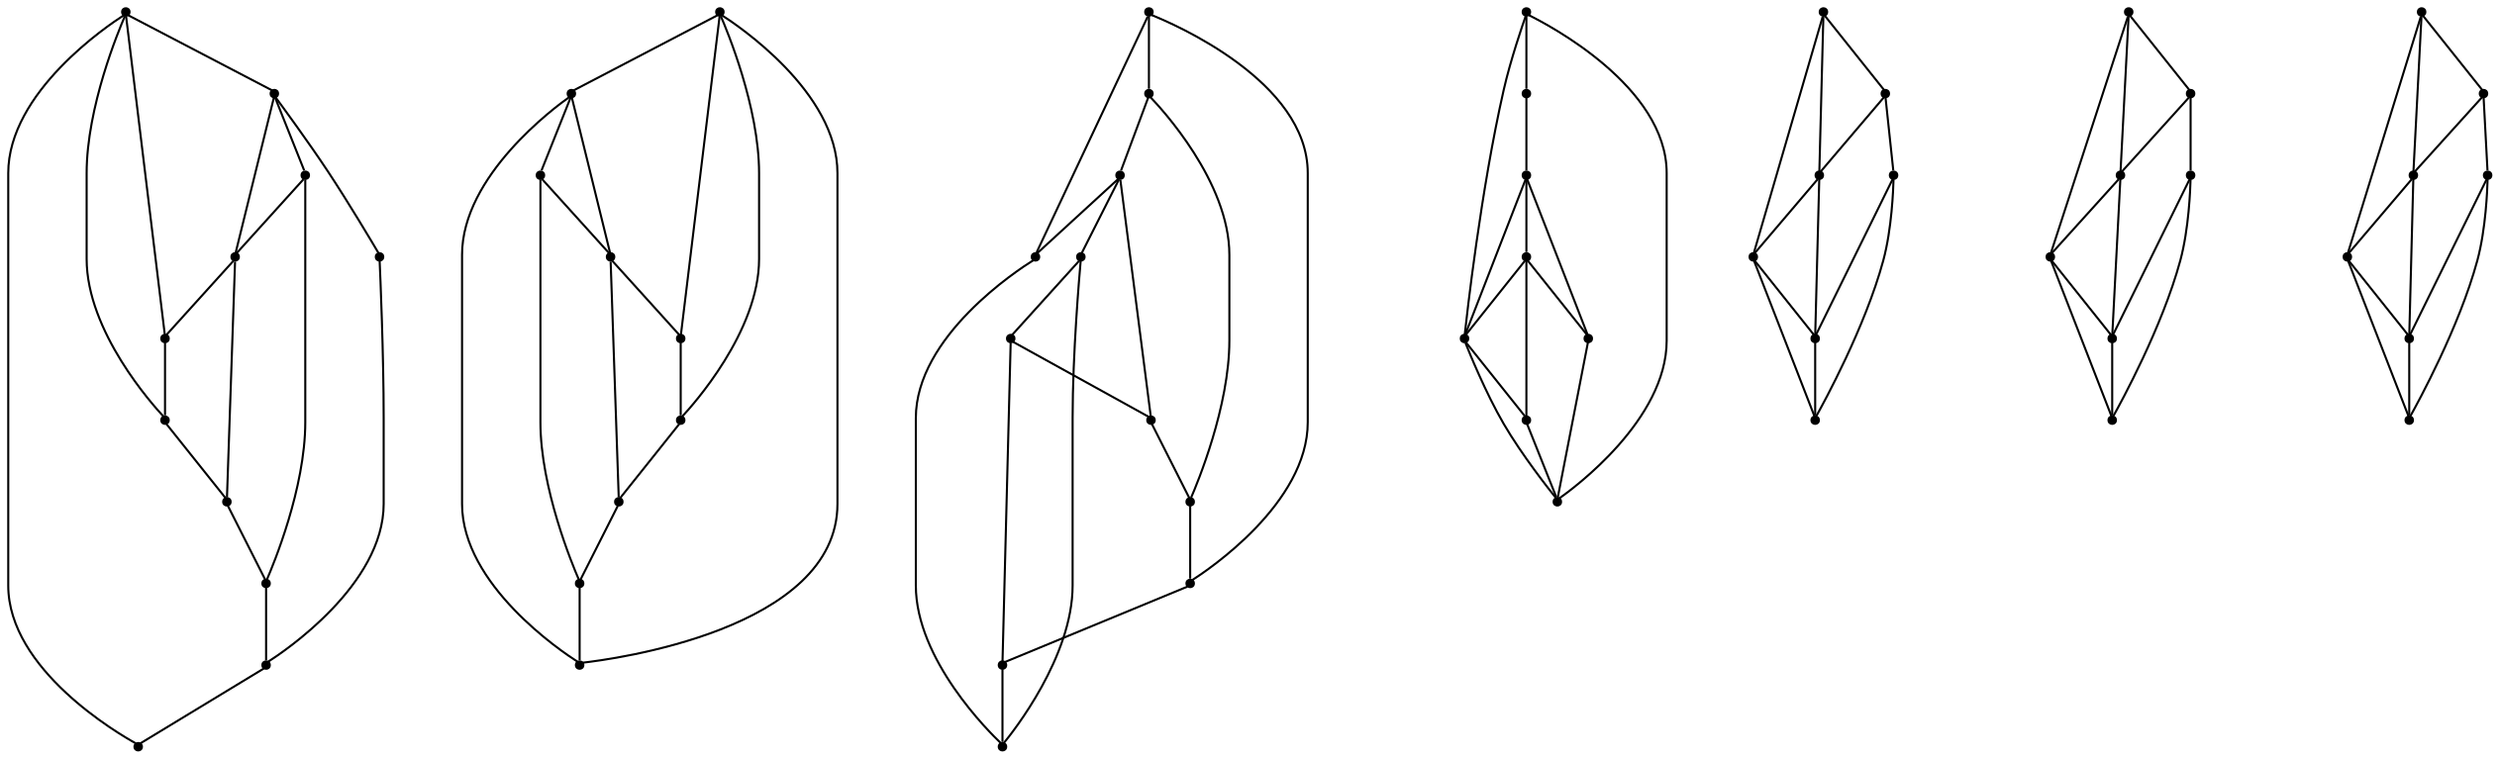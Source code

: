 graph {
  node [shape=point,comment="{\"directed\":false,\"doi\":\"10.1007/978-3-642-36763-2_18\",\"figure\":\"6\"}"]

  v0 [pos="1518.2185715199344,796.1956437041855"]
  v1 [pos="1457.2995860661636,728.8096883757005"]
  v2 [pos="1449.293885591714,776.8173710626252"]
  v3 [pos="1436.4094847295858,868.2698661858122"]
  v4 [pos="1320.9512353305638,839.4527423188866"]
  v5 [pos="1295.3077731963406,691.9285008247906"]
  v6 [pos="1401.1340886583532,709.5565582818476"]
  v7 [pos="1274.542884201481,775.317186618765"]
  v8 [pos="1191.1076911968876,799.383726413467"]
  v9 [pos="1130.188705743117,731.9351998111282"]
  v10 [pos="1122.183005268667,780.0680250457604"]
  v11 [pos="993.9655673492355,842.6408250281681"]
  v12 [pos="968.3220415908547,695.1791548079258"]
  v13 [pos="1074.1484206770247,712.806957910211"]
  v14 [pos="835.2260941562166,845.7037651897421"]
  v15 [pos="872.1277236900087,706.3059042987123"]
  v16 [pos="753.5422197075861,643.8582468640122"]
  v17 [pos="679.7390242641594,842.5782537543143"]
  v18 [pos="650.9683075465352,693.5538278163582"]
  v19 [pos="1821.1868835812843,653.5473831847924"]
  v20 [pos="1623.9822808110878,650.4218717493646"]
  v21 [pos="1752.2621976530638,685.6774779539352"]
  v22 [pos="1785.9114875100515,720.8707672394237"]
  v23 [pos="1749.0098579762596,724.0588499487052"]
  v24 [pos="1708.9811011073816,724.0588499487052"]
  v25 [pos="1724.9926293045958,857.0805454211719"]
  v26 [pos="1660.8213041740207,722.4335229571376"]
  v27 [pos="1455.6734798519187,675.926024714073"]
  v28 [pos="1495.702236720797,772.0667869904016"]
  v29 [pos="1431.65612393194,739.9990091403408"]
  v30 [pos="1399.5079824441084,772.0667869904015"]
  v31 [pos="1401.1340886583532,845.7037651897421"]
  v32 [pos="1348.220930927347,776.8173710626252"]
  v33 [pos="1369.111032263925,746.4374914779858"]
  v34 [pos="1349.8471643899063,675.9260247140729"]
  v35 [pos="1341.8413366671418,730.4347610124963"]
  v36 [pos="1303.3760798416495,760.8148949519075"]
  v37 [pos="1128.6250784514166,679.1138530685827"]
  v38 [pos="1168.7165687394684,775.1922984258292"]
  v39 [pos="1104.5452436088933,743.1868374948505"]
  v40 [pos="1072.522187214465,775.1922984258292"]
  v41 [pos="1074.1484206770244,848.9541648181056"]
  v42 [pos="1021.2351993218608,780.0680250457604"]
  v43 [pos="1042.0627581117371,749.5630029134135"]
  v44 [pos="1022.8613691602629,679.1138530685827"]
  v45 [pos="1014.8556050616559,733.560272447924"]
  v46 [pos="976.3278693136192,764.065294580271"]
  v47 [pos="812.8349716987975,730.4347610124963"]
  v48 [pos="804.8292076001903,778.4426980541928"]
  v49 [pos="811.2088018603954,677.5510973508689"]
  v50 [pos="851.30022852429,773.6918596271975"]
  v51 [pos="787.1915095645741,741.5617648580546"]
  v52 [pos="755.1683895459882,773.6918596271975"]
  v53 [pos="756.669474290987,847.3290921813096"]
  v54 [pos="756.669474290987,711.1816309186435"]
  v55 [pos="703.8188591066823,778.4426980541928"]
  v56 [pos="724.6464178965587,748.0002471956996"]
  v57 [pos="705.3824863983828,677.5510973508689"]
  v58 [pos="697.3767222997758,731.9351998111282"]
  v59 [pos="658.9740716451424,762.4402219434752"]

  v0 -- v5 [id="-1",pos="1518.2185715199344,796.1956437041855 1521.1797988646595,765.3405022285065 1518.3819901681575,733.1768962181837 1506.1064724921284,703.7846126236084 1503.9716275154963,698.6545948206069 1503.9716275154963,698.6545948206069 1503.9716275154963,698.6545948206069 1501.511535846352,693.7454205481889 1501.511535846352,693.7454205481889 1501.511535846352,693.7454205481889 1498.947227807424,688.8279797456886 1498.947227807424,688.8279797456886 1498.947227807424,688.8279797456886 1493.3597543065644,679.0013646707704 1485.270578937636,667.4078105851052 1476.9312333819005,659.5648447864761 1476.1849220158667,658.9230441086244 1476.1849220158667,658.9230441086244 1476.1849220158667,658.9230441086244 1475.5428270196167,658.4938204312737 1475.5428270196167,658.4938204312737 1475.5428270196167,658.4938204312737 1471.210530895493,657.3186377970342 1468.5627479620864,656.6143930227146 1464.1095659389462,654.755695528054 1461.1156675894078,653.5805128938146 1461.1156675894078,653.5805128938146 1461.1156675894078,653.5805128938146 1457.4798014919343,652.1928168477668 1457.4798014919343,652.1928168477668 1457.4798014919343,652.1928168477668 1453.3142006601388,650.5925438012179 1453.3142006601388,650.5925438012179 1453.3142006601388,650.5925438012179 1448.6108484501917,648.8839156218978 1448.6108484501917,648.8839156218978 1448.6108484501917,648.8839156218978 1443.4822323723358,647.1711541775366 1443.4822323723358,647.1711541775366 1443.4822323723358,647.1711541775366 1419.7941950909412,640.3492320214583 1393.1249842914838,636.0943218107085 1368.457262234796,640.2283499161778 1364.717052519224,640.7659287262995 1364.717052519224,640.7659287262995 1364.717052519224,640.7659287262995 1360.5473797413563,641.4035325504173 1360.5473797413563,641.4035325504173 1360.5473797413563,641.4035325504173 1330.1670990904054,646.7543938840023 1307.6884297924353,655.7225616042193 1295.3077731963406,691.9285008247906"]
  v18 -- v58 [id="-2",pos="650.9683075465352,693.5538278163582 697.3767222997758,731.9351998111282 697.3767222997758,731.9351998111282 697.3767222997758,731.9351998111282"]
  v56 -- v53 [id="-3",pos="724.6464178965587,748.0002471956996 756.669474290987,847.3290921813096 756.669474290987,847.3290921813096 756.669474290987,847.3290921813096"]
  v56 -- v51 [id="-4",pos="724.6464178965587,748.0002471956996 787.1915095645741,741.5617648580546 787.1915095645741,741.5617648580546 787.1915095645741,741.5617648580546"]
  v52 -- v55 [id="-6",pos="755.1683895459882,773.6918596271975 703.8188591066823,778.4426980541928 703.8188591066823,778.4426980541928 703.8188591066823,778.4426980541928"]
  v53 -- v51 [id="-7",pos="756.669474290987,847.3290921813096 787.1915095645741,741.5617648580546 787.1915095645741,741.5617648580546 787.1915095645741,741.5617648580546"]
  v54 -- v52 [id="-8",pos="756.669474290987,711.1816309186435 755.1683895459882,773.6918596271975 755.1683895459882,773.6918596271975 755.1683895459882,773.6918596271975"]
  v54 -- v47 [id="-9",pos="756.669474290987,711.1816309186435 812.8349716987975,730.4347610124963 812.8349716987975,730.4347610124963 812.8349716987975,730.4347610124963"]
  v54 -- v16 [id="-10",pos="756.669474290987,711.1816309186435 753.5422197075861,643.8582468640122 753.5422197075861,643.8582468640122 753.5422197075861,643.8582468640122"]
  v53 -- v50 [id="-12",pos="756.669474290987,847.3290921813096 851.30022852429,773.6918596271975 851.30022852429,773.6918596271975 851.30022852429,773.6918596271975"]
  v51 -- v50 [id="-13",pos="787.1915095645741,741.5617648580546 851.30022852429,773.6918596271975 851.30022852429,773.6918596271975 851.30022852429,773.6918596271975"]
  v48 -- v14 [id="-14",pos="804.8292076001903,778.4426980541928 835.2260941562166,845.7037651897421 835.2260941562166,845.7037651897421 835.2260941562166,845.7037651897421"]
  v48 -- v52 [id="-15",pos="804.8292076001903,778.4426980541928 755.1683895459882,773.6918596271975 755.1683895459882,773.6918596271975 755.1683895459882,773.6918596271975"]
  v49 -- v51 [id="-16",pos="811.2088018603954,677.5510973508689 787.1915095645741,741.5617648580546 787.1915095645741,741.5617648580546 787.1915095645741,741.5617648580546"]
  v49 -- v50 [id="-17",pos="811.2088018603954,677.5510973508689 851.30022852429,773.6918596271975 851.30022852429,773.6918596271975 851.30022852429,773.6918596271975"]
  v47 -- v48 [id="-18",pos="812.8349716987975,730.4347610124963 804.8292076001903,778.4426980541928 804.8292076001903,778.4426980541928 804.8292076001903,778.4426980541928"]
  v47 -- v15 [id="-19",pos="812.8349716987975,730.4347610124963 872.1277236900087,706.3059042987123 872.1277236900087,706.3059042987123 872.1277236900087,706.3059042987123"]
  v59 -- v57 [id="-24",pos="658.9740716451424,762.4402219434752 705.3824863983828,677.5510973508689 705.3824863983828,677.5510973508689 705.3824863983828,677.5510973508689"]
  v1 -- v0 [id="-25",pos="1457.2995860661636,728.8096883757005 1501.5698155745094,724.7213169517628 1515.7508767639836,758.3810377295972 1518.2185715199344,796.1956437041855"]
  v12 -- v45 [id="-28",pos="968.3220415908547,695.1791548079258 1014.8556050616559,733.560272447924 1014.8556050616559,733.560272447924 1014.8556050616559,733.560272447924"]
  v46 -- v43 [id="-33",pos="976.3278693136192,764.065294580271 1042.0627581117371,749.5630029134135 1042.0627581117371,749.5630029134135 1042.0627581117371,749.5630029134135"]
  v46 -- v41 [id="-34",pos="976.3278693136192,764.065294580271 1074.1484206770244,848.9541648181056 1074.1484206770244,848.9541648181056 1074.1484206770244,848.9541648181056"]
  v46 -- v44 [id="-35",pos="976.3278693136192,764.065294580271 1022.8613691602629,679.1138530685827 1022.8613691602629,679.1138530685827 1022.8613691602629,679.1138530685827"]
  v45 -- v42 [id="-41",pos="1014.8556050616559,733.560272447924 1021.2351993218608,780.0680250457604 1021.2351993218608,780.0680250457604 1021.2351993218608,780.0680250457604"]
  v45 -- v13 [id="-42",pos="1014.8556050616559,733.560272447924 1074.1484206770247,712.806957910211 1074.1484206770247,712.806957910211 1074.1484206770247,712.806957910211"]
  v42 -- v11 [id="-43",pos="1021.2351993218608,780.0680250457604 993.9655673492355,842.6408250281681 993.9655673492355,842.6408250281681 993.9655673492355,842.6408250281681"]
  v44 -- v43 [id="-44",pos="1022.8613691602629,679.1138530685827 1042.0627581117371,749.5630029134135 1042.0627581117371,749.5630029134135 1042.0627581117371,749.5630029134135"]
  v44 -- v37 [id="-45",pos="1022.8613691602629,679.1138530685827 1128.6250784514166,679.1138530685827 1128.6250784514166,679.1138530685827 1128.6250784514166,679.1138530685827"]
  v2 -- v0 [id="-46",pos="1449.293885591714,776.8173710626252 1466.4737123787656,808.476718737927 1490.1156857702192,819.2326189714826 1518.2185715199344,796.1956437041855"]
  v3 -- v0 [id="-47",pos="1436.4094847295858,868.2698661858122 1471.464773028372,860.7144484566616 1509.6214526905856,844.3617894139188 1518.2185715199344,796.1956437041855"]
  v58 -- v54 [id="-48",pos="697.3767222997758,731.9351998111282 756.669474290987,711.1816309186435 756.669474290987,711.1816309186435 756.669474290987,711.1816309186435"]
  v4 -- v3 [id="-49",pos="1320.9512353305638,839.4527423188866 1330.212908483717,848.5499950857736 1340.3953186303531,857.8431646156113 1351.7868422637844,862.7189548242353 1355.5270519793564,864.2150060030542 1355.5270519793564,864.2150060030542 1355.5270519793564,864.2150060030542 1359.5883091930534,865.7111207705661 1359.5883091930534,865.7111207705661 1359.5883091930534,865.7111207705661 1380.036349884175,872.1621936694133 1405.2128107032502,871.1995244469822 1426.599053219055,869.4492456737858 1436.4094847295858,868.2698661858122 1436.4094847295858,868.2698661858122 1436.4094847295858,868.2698661858122"]
  v13 -- v40 [id="-50",pos="1074.1484206770247,712.806957910211 1072.522187214465,775.1922984258292 1072.522187214465,775.1922984258292 1072.522187214465,775.1922984258292"]
  v13 -- v9 [id="-51",pos="1074.1484206770247,712.806957910211 1130.188705743117,731.9351998111282 1130.188705743117,731.9351998111282 1130.188705743117,731.9351998111282"]
  v41 -- v38 [id="-53",pos="1074.1484206770244,848.9541648181056 1168.7165687394684,775.1922984258292 1168.7165687394684,775.1922984258292 1168.7165687394684,775.1922984258292"]
  v43 -- v41 [id="-54",pos="1042.0627581117371,749.5630029134135 1074.1484206770244,848.9541648181056 1074.1484206770244,848.9541648181056 1074.1484206770244,848.9541648181056"]
  v5 -- v6 [id="-55",pos="1295.3077731963406,691.9285008247906 1341.7715091544205,639.0990783182416 1377.5765127116604,640.9368551329245 1401.1340886583532,709.5565582818476"]
  v39 -- v38 [id="-56",pos="1104.5452436088933,743.1868374948505 1168.7165687394684,775.1922984258292 1168.7165687394684,775.1922984258292 1168.7165687394684,775.1922984258292"]
  v57 -- v49 [id="-57",pos="705.3824863983828,677.5510973508689 811.2088018603954,677.5510973508689 811.2088018603954,677.5510973508689 811.2088018603954,677.5510973508689"]
  v5 -- v7 [id="-59",pos="1295.3077731963406,691.9285008247906 1280.6816292139347,717.2202039663836 1270.9330085722959,740.8115454587387 1274.542884201481,775.317186618765"]
  v10 -- v40 [id="-60",pos="1122.183005268667,780.0680250457604 1072.522187214465,775.1922984258292 1072.522187214465,775.1922984258292 1072.522187214465,775.1922984258292"]
  v7 -- v4 [id="-61",pos="1274.542884201481,775.317186618765 1281.8575308905788,805.3845913662932 1297.0101329632018,821.2288588089741 1320.9512353305638,839.4527423188866"]
  v9 -- v10 [id="-62",pos="1130.188705743117,731.9351998111282 1122.183005268667,780.0680250457604 1122.183005268667,780.0680250457604 1122.183005268667,780.0680250457604"]
  v37 -- v39 [id="-63",pos="1128.6250784514166,679.1138530685827 1104.5452436088933,743.1868374948505 1104.5452436088933,743.1868374948505 1104.5452436088933,743.1868374948505"]
  v37 -- v38 [id="-64",pos="1128.6250784514166,679.1138530685827 1168.7165687394684,775.1922984258292 1168.7165687394684,775.1922984258292 1168.7165687394684,775.1922984258292"]
  v8 -- v12 [id="-65",pos="1191.1076911968876,799.383726413467 1194.1522661877768,768.5452451753384 1191.3544574912748,736.3816391650157 1179.0831390096325,706.9893555704404 1176.9440948386134,701.8593377674389 1176.9440948386134,701.8593377674389 1176.9440948386134,701.8593377674389 1174.4840031694694,696.9460302299798 1174.4840031694694,696.9460302299798 1174.4840031694694,696.9460302299798 1171.9195678822266,692.0327226925206 1171.9195678822266,692.0327226925206 1171.9195678822266,692.0327226925206 1166.3322216296817,682.2061076176024 1158.243046260753,670.6125535319371 1149.9037007050179,662.7695877333081 1149.157389338984,662.1277870554563 1149.157389338984,662.1277870554563 1149.157389338984,662.1277870554563 1148.515294342734,661.6985633781056 1148.515294342734,661.6985633781056 1148.515294342734,661.6985633781056 1144.1829982186105,660.5233807438661 1141.5352152852035,659.8191359695466 1137.0820332620635,657.960438474886 1134.0881349125252,656.7852558406465 1134.0881349125252,656.7852558406465 1134.0881349125252,656.7852558406465 1130.4522688150516,655.3975597945988 1130.4522688150516,655.3975597945988 1130.4522688150516,655.3975597945988 1126.2867952315707,653.7972867480498 1126.2867952315707,653.7972867480498 1126.2867952315707,653.7972867480498 1121.5833157733089,652.0886585687298 1121.5833157733089,652.0886585687298 1121.5833157733089,652.0886585687298 1116.4545724471384,650.3758971243685 1116.4545724471384,650.3758971243685 1116.4545724471384,650.3758971243685 1092.7708616084453,643.5539749682903 1066.0975152387584,639.2990647575405 1041.4297295579133,643.4330928630097 1037.6895198423413,643.9706716731315 1037.6895198423413,643.9706716731315 1037.6895198423413,643.9706716731315 1033.5198470644734,644.6082754972492 1033.5198470644734,644.6082754972492 1033.5198470644734,644.6082754972492 1003.13963003768,649.9591368308343 980.6608971155526,658.9273045510513 968.3220415908547,695.1791548079258"]
  v36 -- v33 [id="-71",pos="1303.3760798416495,760.8148949519075 1369.111032263925,746.4374914779858 1369.111032263925,746.4374914779858 1369.111032263925,746.4374914779858"]
  v36 -- v31 [id="-72",pos="1303.3760798416495,760.8148949519075 1401.1340886583532,845.7037651897421 1401.1340886583532,845.7037651897421 1401.1340886583532,845.7037651897421"]
  v36 -- v34 [id="-73",pos="1303.3760798416495,760.8148949519075 1349.8471643899063,675.9260247140729 1349.8471643899063,675.9260247140729 1349.8471643899063,675.9260247140729"]
  v35 -- v32 [id="-79",pos="1341.8413366671418,730.4347610124963 1348.220930927347,776.8173710626252 1348.220930927347,776.8173710626252 1348.220930927347,776.8173710626252"]
  v35 -- v6 [id="-80",pos="1341.8413366671418,730.4347610124963 1401.1340886583532,709.5565582818476 1401.1340886583532,709.5565582818476 1401.1340886583532,709.5565582818476"]
  v32 -- v4 [id="-81",pos="1348.220930927347,776.8173710626252 1320.9512353305638,839.4527423188866 1320.9512353305638,839.4527423188866 1320.9512353305638,839.4527423188866"]
  v34 -- v33 [id="-82",pos="1349.8471643899063,675.9260247140729 1369.111032263925,746.4374914779858 1369.111032263925,746.4374914779858 1369.111032263925,746.4374914779858"]
  v34 -- v27 [id="-83",pos="1349.8471643899063,675.9260247140729 1455.6734798519187,675.926024714073 1455.6734798519187,675.926024714073 1455.6734798519187,675.926024714073"]
  v43 -- v39 [id="-84",pos="1042.0627581117371,749.5630029134135 1104.5452436088933,743.1868374948505 1104.5452436088933,743.1868374948505 1104.5452436088933,743.1868374948505"]
  v40 -- v42 [id="-85",pos="1072.522187214465,775.1922984258292 1021.2351993218608,780.0680250457604 1021.2351993218608,780.0680250457604 1021.2351993218608,780.0680250457604"]
  v57 -- v56 [id="-86",pos="705.3824863983828,677.5510973508689 724.6464178965587,748.0002471956996 724.6464178965587,748.0002471956996 724.6464178965587,748.0002471956996"]
  v55 -- v17 [id="-87",pos="703.8188591066823,778.4426980541928 679.7390242641594,842.5782537543143 679.7390242641594,842.5782537543143 679.7390242641594,842.5782537543143"]
  v33 -- v31 [id="-88",pos="1369.111032263925,746.4374914779858 1401.1340886583532,845.7037651897421 1401.1340886583532,845.7037651897421 1401.1340886583532,845.7037651897421"]
  v33 -- v29 [id="-89",pos="1369.111032263925,746.4374914779858 1431.65612393194,739.9990091403408 1431.65612393194,739.9990091403408 1431.65612393194,739.9990091403408"]
  v30 -- v32 [id="-90",pos="1399.5079824441084,772.0667869904015 1348.220930927347,776.8173710626252 1348.220930927347,776.8173710626252 1348.220930927347,776.8173710626252"]
  v31 -- v29 [id="-91",pos="1401.1340886583532,845.7037651897421 1431.65612393194,739.9990091403408 1431.65612393194,739.9990091403408 1431.65612393194,739.9990091403408"]
  v6 -- v30 [id="-92",pos="1401.1340886583532,709.5565582818476 1399.5079824441084,772.0667869904015 1399.5079824441084,772.0667869904015 1399.5079824441084,772.0667869904015"]
  v6 -- v1 [id="-93",pos="1401.1340886583532,709.5565582818476 1457.2995860661636,728.8096883757005 1457.2995860661636,728.8096883757005 1457.2995860661636,728.8096883757005"]
  v31 -- v28 [id="-95",pos="1401.1340886583532,845.7037651897421 1495.702236720797,772.0667869904016 1495.702236720797,772.0667869904016 1495.702236720797,772.0667869904016"]
  v41 -- v39 [id="-96",pos="1074.1484206770244,848.9541648181056 1104.5452436088933,743.1868374948505 1104.5452436088933,743.1868374948505 1104.5452436088933,743.1868374948505"]
  v29 -- v28 [id="-98",pos="1431.65612393194,739.9990091403408 1495.702236720797,772.0667869904016 1495.702236720797,772.0667869904016 1495.702236720797,772.0667869904016"]
  v58 -- v55 [id="-99",pos="697.3767222997758,731.9351998111282 703.8188591066823,778.4426980541928 703.8188591066823,778.4426980541928 703.8188591066823,778.4426980541928"]
  v2 -- v30 [id="-102",pos="1449.293885591714,776.8173710626252 1399.5079824441084,772.0667869904015 1399.5079824441084,772.0667869904015 1399.5079824441084,772.0667869904015"]
  v27 -- v29 [id="-104",pos="1455.6734798519187,675.926024714073 1431.65612393194,739.9990091403408 1431.65612393194,739.9990091403408 1431.65612393194,739.9990091403408"]
  v27 -- v28 [id="-105",pos="1455.6734798519187,675.926024714073 1495.702236720797,772.0667869904016 1495.702236720797,772.0667869904016 1495.702236720797,772.0667869904016"]
  v1 -- v2 [id="-106",pos="1457.2995860661636,728.8096883757005 1449.293885591714,776.8173710626252 1449.293885591714,776.8173710626252 1449.293885591714,776.8173710626252"]
  v59 -- v53 [id="-109",pos="658.9740716451424,762.4402219434752 756.669474290987,847.3290921813096 756.669474290987,847.3290921813096 756.669474290987,847.3290921813096"]
  v59 -- v56 [id="-110",pos="658.9740716451424,762.4402219434752 724.6464178965587,748.0002471956996 724.6464178965587,748.0002471956996 724.6464178965587,748.0002471956996"]
  v20 -- v26 [id="-120",pos="1623.9822808110878,650.4218717493646 1660.8213041740207,722.4335229571376 1660.8213041740207,722.4335229571376 1660.8213041740207,722.4335229571376"]
  v26 -- v25 [id="-121",pos="1660.8213041740207,722.4335229571376 1724.9926293045958,857.0805454211719 1724.9926293045958,857.0805454211719 1724.9926293045958,857.0805454211719"]
  v26 -- v24 [id="-122",pos="1660.8213041740207,722.4335229571376 1708.9811011073816,724.0588499487052 1708.9811011073816,724.0588499487052 1708.9811011073816,724.0588499487052"]
  v24 -- v23 [id="-123",pos="1708.9811011073816,724.0588499487052 1749.0098579762596,724.0588499487052 1749.0098579762596,724.0588499487052 1749.0098579762596,724.0588499487052"]
  v23 -- v22 [id="-124",pos="1749.0098579762596,724.0588499487052 1785.9114875100515,720.8707672394237 1785.9114875100515,720.8707672394237 1785.9114875100515,720.8707672394237"]
  v26 -- v21 [id="-125",pos="1660.8213041740207,722.4335229571376 1752.2621976530638,685.6774779539352 1752.2621976530638,685.6774779539352 1752.2621976530638,685.6774779539352"]
  v21 -- v19 [id="-126",pos="1752.2621976530638,685.6774779539352 1821.1868835812843,653.5473831847924 1821.1868835812843,653.5473831847924 1821.1868835812843,653.5473831847924"]
  v24 -- v25 [id="-127",pos="1708.9811011073816,724.0588499487052 1724.9926293045958,857.0805454211719 1724.9926293045958,857.0805454211719 1724.9926293045958,857.0805454211719"]
  v24 -- v21 [id="-128",pos="1708.9811011073816,724.0588499487052 1752.2621976530638,685.6774779539352 1752.2621976530638,685.6774779539352 1752.2621976530638,685.6774779539352"]
  v25 -- v22 [id="-129",pos="1724.9926293045958,857.0805454211719 1785.9114875100515,720.8707672394237 1785.9114875100515,720.8707672394237 1785.9114875100515,720.8707672394237"]
  v22 -- v19 [id="-130",pos="1785.9114875100515,720.8707672394237 1821.1868835812843,653.5473831847924 1821.1868835812843,653.5473831847924 1821.1868835812843,653.5473831847924"]
  v21 -- v23 [id="-132",pos="1752.2621976530638,685.6774779539352 1749.0098579762596,724.0588499487052 1749.0098579762596,724.0588499487052 1749.0098579762596,724.0588499487052"]
  v21 -- v22 [id="-133",pos="1752.2621976530638,685.6774779539352 1785.9114875100515,720.8707672394237 1785.9114875100515,720.8707672394237 1785.9114875100515,720.8707672394237"]
  v19 -- v20 [id="-134",pos="1821.1868835812843,653.5473831847924 1623.9822808110878,650.4218717493646 1623.9822808110878,650.4218717493646 1623.9822808110878,650.4218717493646"]
  v17 -- v18 [id="-135",pos="679.7390242641594,842.5782537543143 652.5705228896849,822.8292590329089 637.4179208170619,806.984991590228 631.1467421210276,780.6890322210205 630.0751204383246,775.2422791384807 630.0751204383246,775.2422791384807 630.0751204383246,775.2422791384807 629.3287454481334,769.6872345118628 629.3287454481334,769.6872345118628 629.3287454481334,769.6872345118628 626.4933348746216,742.4119456826735 636.2420827645752,718.8206041903184 650.9683075465352,693.5538278163582"]
  v17 -- v14 [id="-136",pos="679.7390242641594,842.5782537543143 728.3459399634879,886.1812748586135 778.8490146130484,890.8903991030397 835.2260941562166,845.7037651897421"]
  v14 -- v15 [id="-137",pos="835.2260941562166,845.7037651897421 863.4057742638859,805.0013423139388 881.3395791279354,759.8689495557197 872.1277236900087,706.3059042987123"]
  v11 -- v12 [id="-138",pos="993.9655673492355,842.6408250281681 969.9784647160895,824.4334745784201 954.8299982136962,808.5892071357393 948.5546839474323,782.2932477665319 947.4830622647293,776.8464946839921 947.4830622647293,776.8464946839921 947.4830622647293,776.8464946839921 946.7366872745381,771.291450057374 946.7366872745381,771.291450057374 946.7366872745381,771.291450057374 943.9012767010263,744.0161612281848 953.6500245909799,720.4248197358296 968.3220415908547,695.1791548079258"]
  v11 -- v8 [id="-139",pos="993.9655673492355,842.6408250281681 1003.1814311090768,851.7546744439127 1013.3637776315556,861.0478439737503 1024.7553012649867,865.9236341823744 1028.4955109805587,867.4196853611933 1028.4955109805587,867.4196853611933 1028.4955109805587,867.4196853611933 1032.556768194256,868.9158001287052 1032.556768194256,868.9158001287052 1032.556768194256,868.9158001287052 1053.0048725095348,875.3668730275524 1078.18133332861,874.4042038051211 1099.567575844415,872.6539250319248 1101.2771569531383,872.4372147663825 1101.2771569531383,872.4372147663825 1101.2771569531383,872.4372147663825 1104.483687236631,872.012124354073 1104.483687236631,872.012124354073 1104.483687236631,872.012124354073 1144.433295653732,863.9191278148006 1182.5899753159454,847.5664687720578 1191.1076911968876,799.383726413467"]
  v10 -- v8 [id="-140",pos="1122.183005268667,780.0680250457604 1139.4422350041255,811.681398096066 1163.084208395579,822.4372983296216 1191.1076911968876,799.383726413467"]
  v9 -- v8 [id="-147",pos="1130.188705743117,731.9351998111282 1174.5383381998693,727.9259963099017 1188.7193993893434,761.5857170877363 1191.1076911968876,799.383726413467"]
  v16 -- v15 [id="-148",pos="753.5422197075861,643.8582468640122 804.4716716478096,643.1374054408349 856.9094932990513,651.8888628955096 872.1277236900087,706.3059042987123"]
  v18 -- v16 [id="-149",pos="650.9683075465352,693.5538278163582 672.0386879330413,654.9226794357166 708.8777112959742,641.332949101253 753.5422197075861,643.8582468640122"]
  v5 -- v35 [id="-152",pos="1295.3077731963406,691.9285008247906 1341.8413366671418,730.4347610124963 1341.8413366671418,730.4347610124963 1341.8413366671418,730.4347610124963"]
  v12 -- v13 [id="-153",pos="968.3220415908547,695.1791548079258 1014.7399045314656,642.3036940876877 1050.5449080887054,644.1414709023707 1074.1484206770247,712.806957910211"]
}